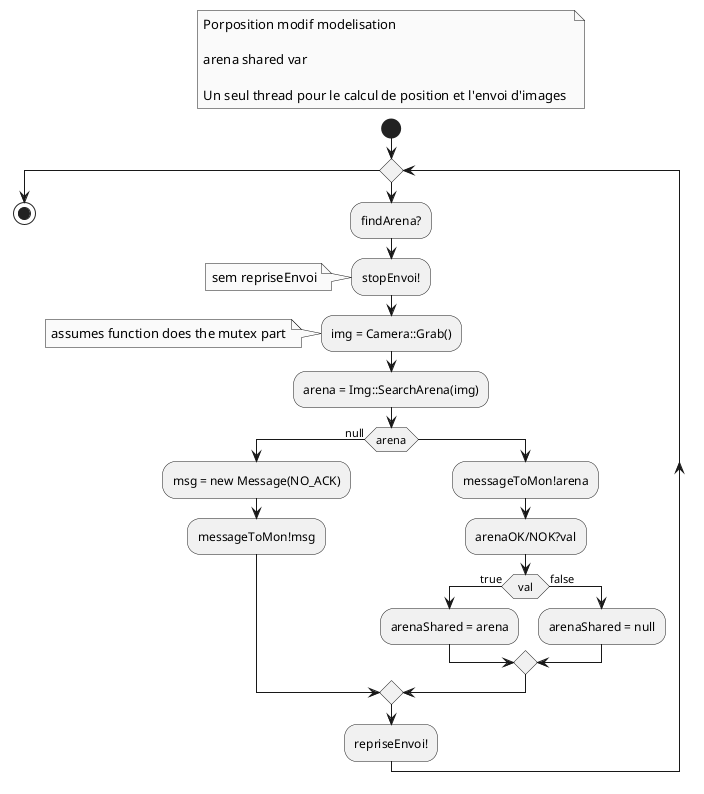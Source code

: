 @startuml th_get_image_mod

skinparam monochrome true

floating note left  
    Porposition modif modelisation

    arena shared var 

    Un seul thread pour le calcul de position et l'envoi d'images 
end note

start

while ( )
    :findArena?;

    :stopEnvoi!;
    note : sem repriseEnvoi

    :img = Camera::Grab();
    note : assumes function does the mutex part

    :arena = Img::SearchArena(img);

    if (arena) then (null)
        :msg = new Message(NO_ACK);
        :messageToMon!msg;
    else
        :messageToMon!arena;
        :arenaOK/NOK?val;
        if(val) then (true)
            :arenaShared = arena;
        else (false)
            :arenaShared = null;
        endif
    endif

    :repriseEnvoi!;


endwhile

stop

@enduml